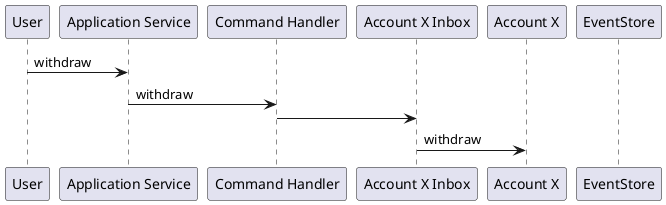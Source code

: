 @startuml

participant "User" as U
participant "Application Service" as AS
participant "Command Handler" as CH
participant "Account X Inbox" as I
participant "Account X" as A
participant "EventStore" as ES

U -> AS: withdraw
AS -> CH: withdraw
CH -> I:
I -> A: withdraw


@enduml